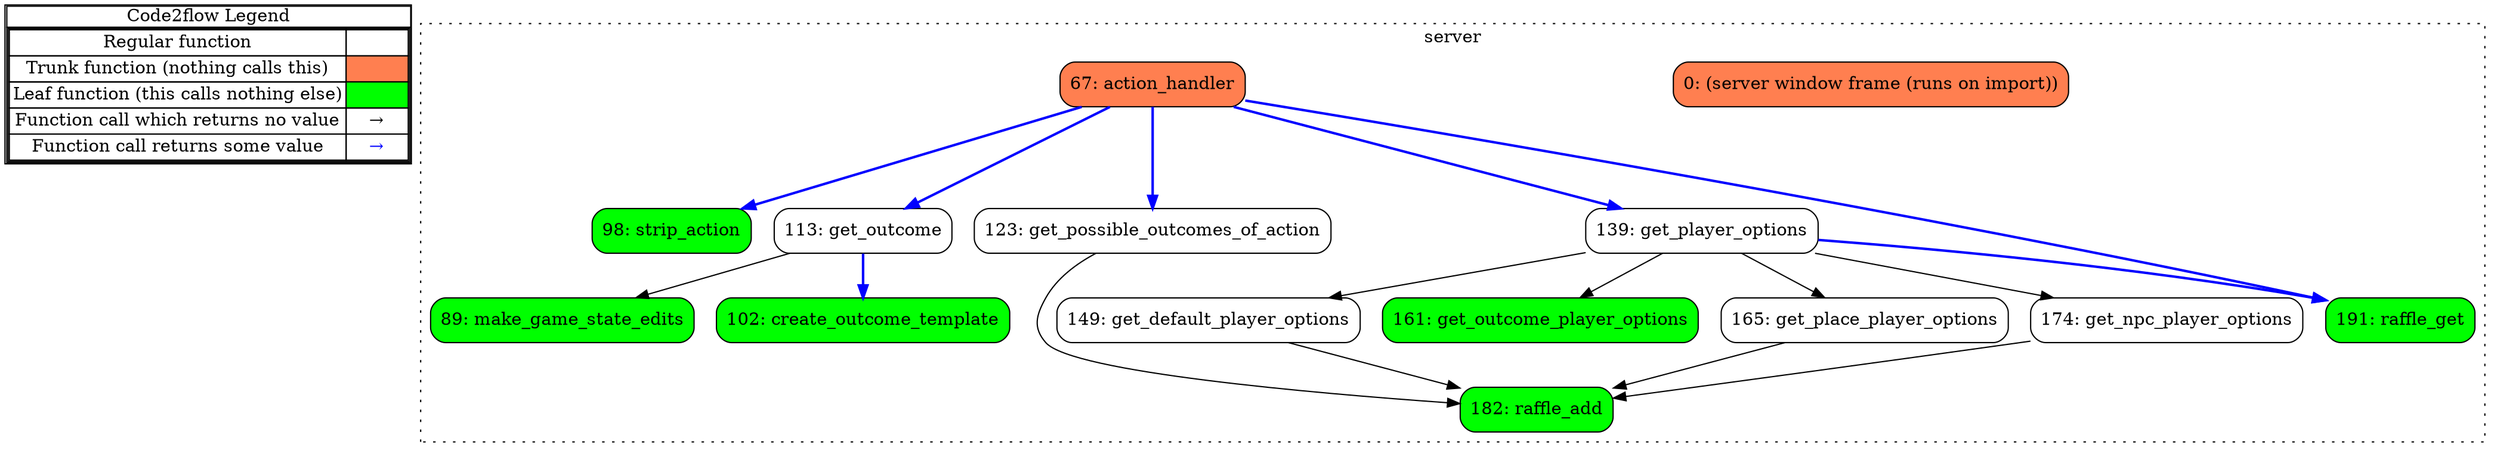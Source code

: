 digraph G {
concentrate = true;
			subgraph legend{
			rank = min;
			label = "legend";
			Legend [shape=none, margin=0, label = <
				<table cellspacing="0" cellpadding="0" border="1"><tr><td>Code2flow Legend</td></tr><tr><td>
				<table cellspacing="0">
				<tr><td>Regular function</td><td width="50px"></td></tr>
				<tr><td>Trunk function (nothing calls this)</td><td bgcolor='coral'></td></tr>
				<tr><td>Leaf function (this calls nothing else)</td><td bgcolor='green'></td></tr>
				<tr><td>Function call which returns no value</td><td>&#8594;</td></tr>
				<tr><td>Function call returns some value</td><td><font color='blue'>&#8594;</font></td></tr>
				</table></td></tr></table>
				>];}node34 [splines=ortho shape = "rect" style = "rounded,filled" fillcolor = "coral" label = "0: (server window frame (runs on import))" ];
node4 [splines=ortho shape = "rect" style = "rounded,filled" fillcolor = "coral" label = "67: action_handler" ];
node6 [splines=ortho shape = "rect" style = "rounded,filled" fillcolor = "green" label = "89: make_game_state_edits" ];
node8 [splines=ortho shape = "rect" style = "rounded,filled" fillcolor = "green" label = "98: strip_action" ];
node10 [splines=ortho shape = "rect" style = "rounded,filled" fillcolor = "green" label = "102: create_outcome_template" ];
node12 [splines=ortho shape = "rect" style = "rounded" label = "113: get_outcome" ];
node15 [splines=ortho shape = "rect" style = "rounded" label = "123: get_possible_outcomes_of_action" ];
node21 [splines=ortho shape = "rect" style = "rounded" label = "139: get_player_options" ];
node23 [splines=ortho shape = "rect" style = "rounded" label = "149: get_default_player_options" ];
node25 [splines=ortho shape = "rect" style = "rounded,filled" fillcolor = "green" label = "161: get_outcome_player_options" ];
node27 [splines=ortho shape = "rect" style = "rounded" label = "165: get_place_player_options" ];
node29 [splines=ortho shape = "rect" style = "rounded" label = "174: get_npc_player_options" ];
node31 [splines=ortho shape = "rect" style = "rounded,filled" fillcolor = "green" label = "182: raffle_add" ];
node33 [splines=ortho shape = "rect" style = "rounded,filled" fillcolor = "green" label = "191: raffle_get" ];
node4 -> node8 [color="blue" penwidth="2"];
node4 -> node12 [color="blue" penwidth="2"];
node4 -> node15 [color="blue" penwidth="2"];
node4 -> node21 [color="blue" penwidth="2"];
node4 -> node33 [color="blue" penwidth="2"];
node12 -> node6;
node12 -> node10 [color="blue" penwidth="2"];
node15 -> node31;
node21 -> node23;
node21 -> node25;
node21 -> node27;
node21 -> node29;
node21 -> node33 [color="blue" penwidth="2"];
node23 -> node31;
node27 -> node31;
node29 -> node31;
subgraph clusterserver0{
node34 node4 node6 node8 node10 node12 node15 node21 node23 node25 node27 node29 node31 node33 node4 node6 node8 node10 node12 node15 node21 node23 node25 node27 node29 node31 node33 ;
label="server";
style=filled;
color=black;
graph[style=dotted];
};
}